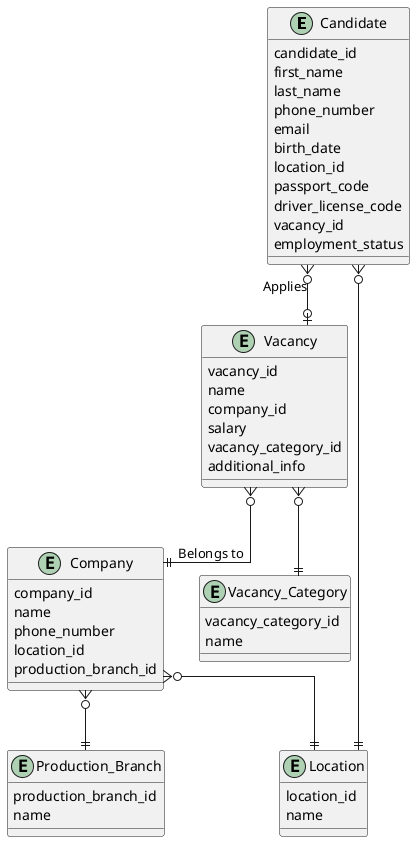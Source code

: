 @startuml erd_en

skinparam linetype ortho

entity Candidate {
  candidate_id
  first_name
  last_name
  phone_number
  email
  birth_date
  location_id
  passport_code
  driver_license_code
  vacancy_id
  employment_status
}

entity Vacancy {
  vacancy_id
  name
  company_id
  salary
  vacancy_category_id
  additional_info
}

entity Company {
  company_id
  name
  phone_number
  location_id
  production_branch_id
}

entity Vacancy_Category {
  vacancy_category_id
  name
}

entity Production_Branch {
  production_branch_id
  name
}

entity Location {
  location_id
  name
}

Candidate }o--o| Vacancy : Applies
Candidate }o--|| Location
Vacancy }o--|| Company : Belongs to
Vacancy }o--|| Vacancy_Category
Company }o--|| Production_Branch
Company }o--|| Location

@enduml

